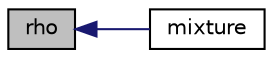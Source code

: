 digraph "rho"
{
  bgcolor="transparent";
  edge [fontname="Helvetica",fontsize="10",labelfontname="Helvetica",labelfontsize="10"];
  node [fontname="Helvetica",fontsize="10",shape=record];
  rankdir="LR";
  Node1 [label="rho",height=0.2,width=0.4,color="black", fillcolor="grey75", style="filled", fontcolor="black"];
  Node1 -> Node2 [dir="back",color="midnightblue",fontsize="10",style="solid",fontname="Helvetica"];
  Node2 [label="mixture",height=0.2,width=0.4,color="black",URL="$a02153.html#ab605daf72c5e7cc51c7e9fbdb2f52c1e",tooltip="Mixture properties. "];
}
